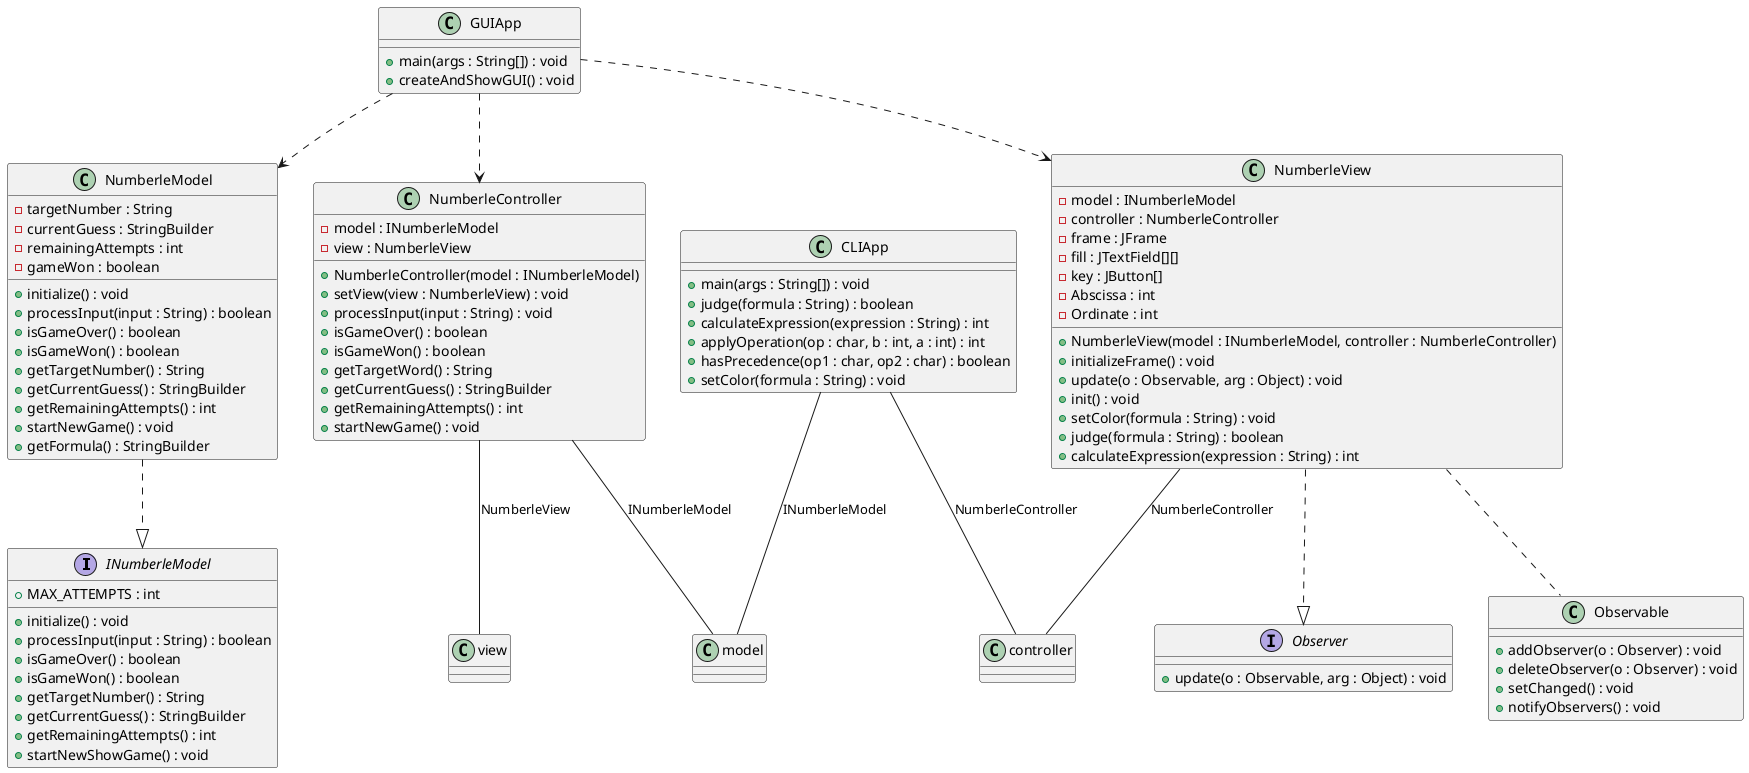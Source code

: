 @startuml

interface INumberleModel {
    + MAX_ATTEMPTS : int
    + initialize() : void
    + processInput(input : String) : boolean
    + isGameOver() : boolean
    + isGameWon() : boolean
    + getTargetNumber() : String
    + getCurrentGuess() : StringBuilder
    + getRemainingAttempts() : int
    + startNewShowGame() : void
}

class NumberleModel {
    - targetNumber : String
    - currentGuess : StringBuilder
    - remainingAttempts : int
    - gameWon : boolean

    + initialize() : void
    + processInput(input : String) : boolean
    + isGameOver() : boolean
    + isGameWon() : boolean
    + getTargetNumber() : String
    + getCurrentGuess() : StringBuilder
    + getRemainingAttempts() : int
    + startNewGame() : void
    + getFormula() : StringBuilder
}

NumberleModel ..|> INumberleModel

class NumberleController {
    - model : INumberleModel
    - view : NumberleView

    + NumberleController(model : INumberleModel)
    + setView(view : NumberleView) : void
    + processInput(input : String) : void
    + isGameOver() : boolean
    + isGameWon() : boolean
    + getTargetWord() : String
    + getCurrentGuess() : StringBuilder
    + getRemainingAttempts() : int
    + startNewGame() : void
}

class NumberleView {
    - model : INumberleModel
    - controller : NumberleController
    - frame : JFrame
    - fill : JTextField[][]
    - key : JButton[]
    - Abscissa : int
    - Ordinate : int

    + NumberleView(model : INumberleModel, controller : NumberleController)
    + initializeFrame() : void
    + update(o : Observable, arg : Object) : void
    + init() : void
    + setColor(formula : String) : void
    + judge(formula : String) : boolean
    + calculateExpression(expression : String) : int
}

interface Observer {
    + update(o : Observable, arg : Object) : void
}

class Observable {
    + addObserver(o : Observer) : void
    + deleteObserver(o : Observer) : void
    + setChanged() : void
    + notifyObservers() : void
}

NumberleView ..|> Observer
NumberleView .. Observable
NumberleView -- controller : NumberleController

NumberleController -- model : INumberleModel
NumberleController -- view : NumberleView

class GUIApp {
    + main(args : String[]) : void
    + createAndShowGUI() : void
}

GUIApp ..> NumberleModel
GUIApp ..> NumberleController
GUIApp ..> NumberleView

class CLIApp {
    + main(args : String[]) : void
    + judge(formula : String) : boolean
    + calculateExpression(expression : String) : int
    + applyOperation(op : char, b : int, a : int) : int
    + hasPrecedence(op1 : char, op2 : char) : boolean
    + setColor(formula : String) : void
}

CLIApp -- model : INumberleModel
CLIApp -- controller : NumberleController

@enduml
